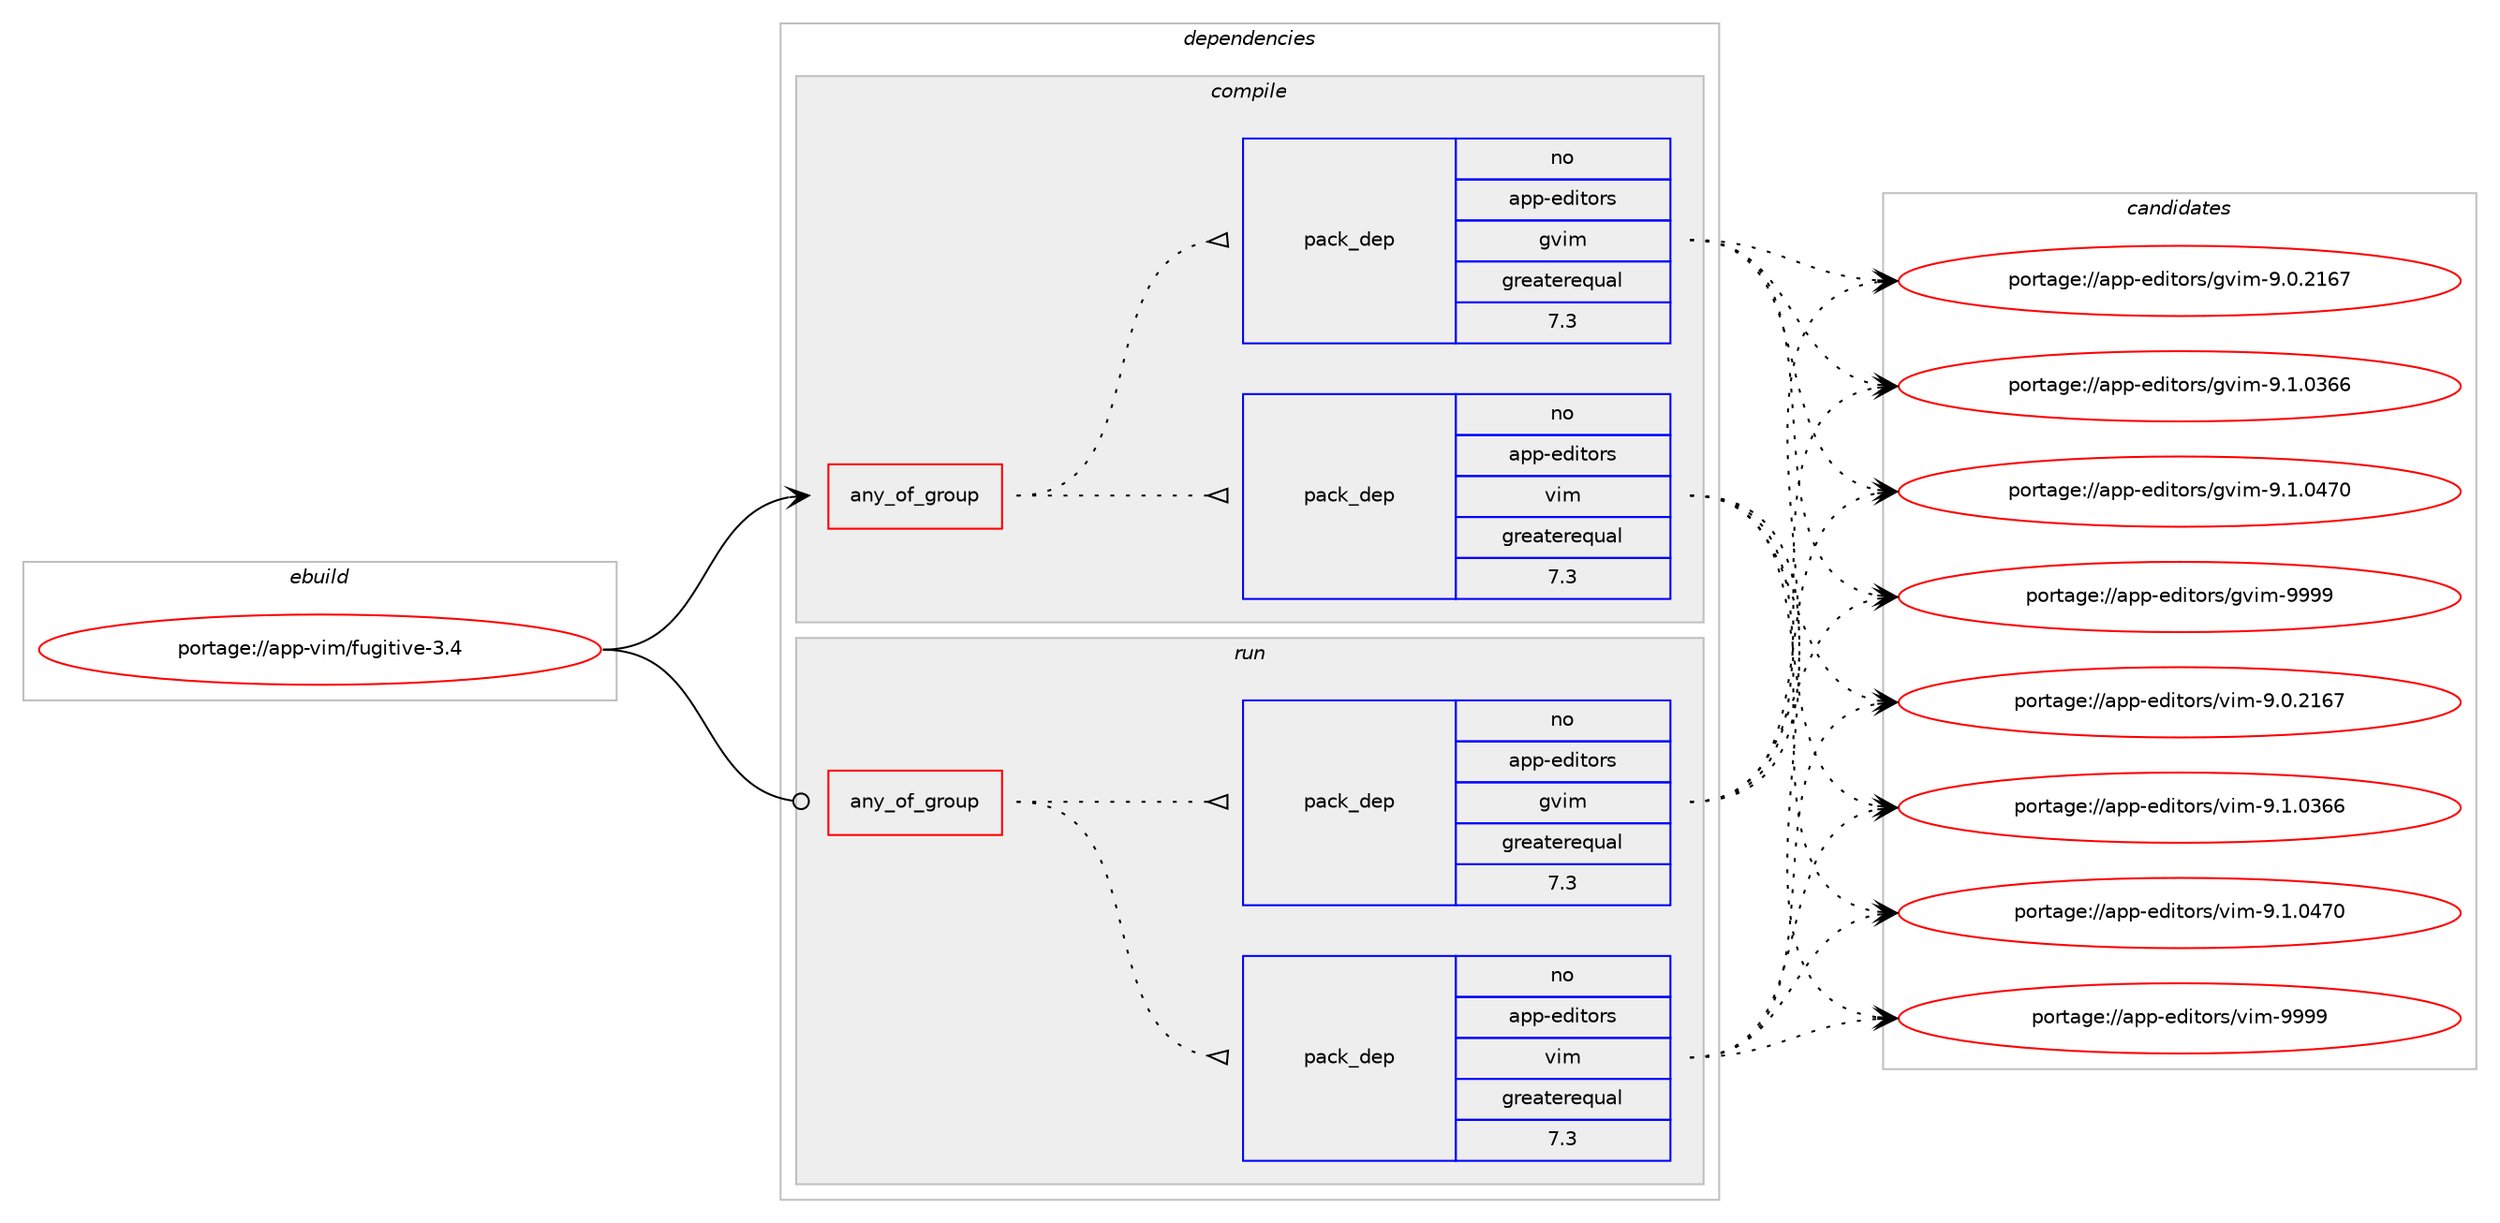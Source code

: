 digraph prolog {

# *************
# Graph options
# *************

newrank=true;
concentrate=true;
compound=true;
graph [rankdir=LR,fontname=Helvetica,fontsize=10,ranksep=1.5];#, ranksep=2.5, nodesep=0.2];
edge  [arrowhead=vee];
node  [fontname=Helvetica,fontsize=10];

# **********
# The ebuild
# **********

subgraph cluster_leftcol {
color=gray;
rank=same;
label=<<i>ebuild</i>>;
id [label="portage://app-vim/fugitive-3.4", color=red, width=4, href="../app-vim/fugitive-3.4.svg"];
}

# ****************
# The dependencies
# ****************

subgraph cluster_midcol {
color=gray;
label=<<i>dependencies</i>>;
subgraph cluster_compile {
fillcolor="#eeeeee";
style=filled;
label=<<i>compile</i>>;
subgraph any553 {
dependency27784 [label=<<TABLE BORDER="0" CELLBORDER="1" CELLSPACING="0" CELLPADDING="4"><TR><TD CELLPADDING="10">any_of_group</TD></TR></TABLE>>, shape=none, color=red];subgraph pack11250 {
dependency27785 [label=<<TABLE BORDER="0" CELLBORDER="1" CELLSPACING="0" CELLPADDING="4" WIDTH="220"><TR><TD ROWSPAN="6" CELLPADDING="30">pack_dep</TD></TR><TR><TD WIDTH="110">no</TD></TR><TR><TD>app-editors</TD></TR><TR><TD>vim</TD></TR><TR><TD>greaterequal</TD></TR><TR><TD>7.3</TD></TR></TABLE>>, shape=none, color=blue];
}
dependency27784:e -> dependency27785:w [weight=20,style="dotted",arrowhead="oinv"];
subgraph pack11251 {
dependency27786 [label=<<TABLE BORDER="0" CELLBORDER="1" CELLSPACING="0" CELLPADDING="4" WIDTH="220"><TR><TD ROWSPAN="6" CELLPADDING="30">pack_dep</TD></TR><TR><TD WIDTH="110">no</TD></TR><TR><TD>app-editors</TD></TR><TR><TD>gvim</TD></TR><TR><TD>greaterequal</TD></TR><TR><TD>7.3</TD></TR></TABLE>>, shape=none, color=blue];
}
dependency27784:e -> dependency27786:w [weight=20,style="dotted",arrowhead="oinv"];
}
id:e -> dependency27784:w [weight=20,style="solid",arrowhead="vee"];
}
subgraph cluster_compileandrun {
fillcolor="#eeeeee";
style=filled;
label=<<i>compile and run</i>>;
}
subgraph cluster_run {
fillcolor="#eeeeee";
style=filled;
label=<<i>run</i>>;
subgraph any554 {
dependency27787 [label=<<TABLE BORDER="0" CELLBORDER="1" CELLSPACING="0" CELLPADDING="4"><TR><TD CELLPADDING="10">any_of_group</TD></TR></TABLE>>, shape=none, color=red];subgraph pack11252 {
dependency27788 [label=<<TABLE BORDER="0" CELLBORDER="1" CELLSPACING="0" CELLPADDING="4" WIDTH="220"><TR><TD ROWSPAN="6" CELLPADDING="30">pack_dep</TD></TR><TR><TD WIDTH="110">no</TD></TR><TR><TD>app-editors</TD></TR><TR><TD>vim</TD></TR><TR><TD>greaterequal</TD></TR><TR><TD>7.3</TD></TR></TABLE>>, shape=none, color=blue];
}
dependency27787:e -> dependency27788:w [weight=20,style="dotted",arrowhead="oinv"];
subgraph pack11253 {
dependency27789 [label=<<TABLE BORDER="0" CELLBORDER="1" CELLSPACING="0" CELLPADDING="4" WIDTH="220"><TR><TD ROWSPAN="6" CELLPADDING="30">pack_dep</TD></TR><TR><TD WIDTH="110">no</TD></TR><TR><TD>app-editors</TD></TR><TR><TD>gvim</TD></TR><TR><TD>greaterequal</TD></TR><TR><TD>7.3</TD></TR></TABLE>>, shape=none, color=blue];
}
dependency27787:e -> dependency27789:w [weight=20,style="dotted",arrowhead="oinv"];
}
id:e -> dependency27787:w [weight=20,style="solid",arrowhead="odot"];
# *** BEGIN UNKNOWN DEPENDENCY TYPE (TODO) ***
# id -> package_dependency(portage://app-vim/fugitive-3.4,run,no,dev-vcs,git,none,[,,],[],[])
# *** END UNKNOWN DEPENDENCY TYPE (TODO) ***

}
}

# **************
# The candidates
# **************

subgraph cluster_choices {
rank=same;
color=gray;
label=<<i>candidates</i>>;

subgraph choice11250 {
color=black;
nodesep=1;
choice971121124510110010511611111411547118105109455746484650495455 [label="portage://app-editors/vim-9.0.2167", color=red, width=4,href="../app-editors/vim-9.0.2167.svg"];
choice971121124510110010511611111411547118105109455746494648515454 [label="portage://app-editors/vim-9.1.0366", color=red, width=4,href="../app-editors/vim-9.1.0366.svg"];
choice971121124510110010511611111411547118105109455746494648525548 [label="portage://app-editors/vim-9.1.0470", color=red, width=4,href="../app-editors/vim-9.1.0470.svg"];
choice9711211245101100105116111114115471181051094557575757 [label="portage://app-editors/vim-9999", color=red, width=4,href="../app-editors/vim-9999.svg"];
dependency27785:e -> choice971121124510110010511611111411547118105109455746484650495455:w [style=dotted,weight="100"];
dependency27785:e -> choice971121124510110010511611111411547118105109455746494648515454:w [style=dotted,weight="100"];
dependency27785:e -> choice971121124510110010511611111411547118105109455746494648525548:w [style=dotted,weight="100"];
dependency27785:e -> choice9711211245101100105116111114115471181051094557575757:w [style=dotted,weight="100"];
}
subgraph choice11251 {
color=black;
nodesep=1;
choice971121124510110010511611111411547103118105109455746484650495455 [label="portage://app-editors/gvim-9.0.2167", color=red, width=4,href="../app-editors/gvim-9.0.2167.svg"];
choice971121124510110010511611111411547103118105109455746494648515454 [label="portage://app-editors/gvim-9.1.0366", color=red, width=4,href="../app-editors/gvim-9.1.0366.svg"];
choice971121124510110010511611111411547103118105109455746494648525548 [label="portage://app-editors/gvim-9.1.0470", color=red, width=4,href="../app-editors/gvim-9.1.0470.svg"];
choice9711211245101100105116111114115471031181051094557575757 [label="portage://app-editors/gvim-9999", color=red, width=4,href="../app-editors/gvim-9999.svg"];
dependency27786:e -> choice971121124510110010511611111411547103118105109455746484650495455:w [style=dotted,weight="100"];
dependency27786:e -> choice971121124510110010511611111411547103118105109455746494648515454:w [style=dotted,weight="100"];
dependency27786:e -> choice971121124510110010511611111411547103118105109455746494648525548:w [style=dotted,weight="100"];
dependency27786:e -> choice9711211245101100105116111114115471031181051094557575757:w [style=dotted,weight="100"];
}
subgraph choice11252 {
color=black;
nodesep=1;
choice971121124510110010511611111411547118105109455746484650495455 [label="portage://app-editors/vim-9.0.2167", color=red, width=4,href="../app-editors/vim-9.0.2167.svg"];
choice971121124510110010511611111411547118105109455746494648515454 [label="portage://app-editors/vim-9.1.0366", color=red, width=4,href="../app-editors/vim-9.1.0366.svg"];
choice971121124510110010511611111411547118105109455746494648525548 [label="portage://app-editors/vim-9.1.0470", color=red, width=4,href="../app-editors/vim-9.1.0470.svg"];
choice9711211245101100105116111114115471181051094557575757 [label="portage://app-editors/vim-9999", color=red, width=4,href="../app-editors/vim-9999.svg"];
dependency27788:e -> choice971121124510110010511611111411547118105109455746484650495455:w [style=dotted,weight="100"];
dependency27788:e -> choice971121124510110010511611111411547118105109455746494648515454:w [style=dotted,weight="100"];
dependency27788:e -> choice971121124510110010511611111411547118105109455746494648525548:w [style=dotted,weight="100"];
dependency27788:e -> choice9711211245101100105116111114115471181051094557575757:w [style=dotted,weight="100"];
}
subgraph choice11253 {
color=black;
nodesep=1;
choice971121124510110010511611111411547103118105109455746484650495455 [label="portage://app-editors/gvim-9.0.2167", color=red, width=4,href="../app-editors/gvim-9.0.2167.svg"];
choice971121124510110010511611111411547103118105109455746494648515454 [label="portage://app-editors/gvim-9.1.0366", color=red, width=4,href="../app-editors/gvim-9.1.0366.svg"];
choice971121124510110010511611111411547103118105109455746494648525548 [label="portage://app-editors/gvim-9.1.0470", color=red, width=4,href="../app-editors/gvim-9.1.0470.svg"];
choice9711211245101100105116111114115471031181051094557575757 [label="portage://app-editors/gvim-9999", color=red, width=4,href="../app-editors/gvim-9999.svg"];
dependency27789:e -> choice971121124510110010511611111411547103118105109455746484650495455:w [style=dotted,weight="100"];
dependency27789:e -> choice971121124510110010511611111411547103118105109455746494648515454:w [style=dotted,weight="100"];
dependency27789:e -> choice971121124510110010511611111411547103118105109455746494648525548:w [style=dotted,weight="100"];
dependency27789:e -> choice9711211245101100105116111114115471031181051094557575757:w [style=dotted,weight="100"];
}
}

}
